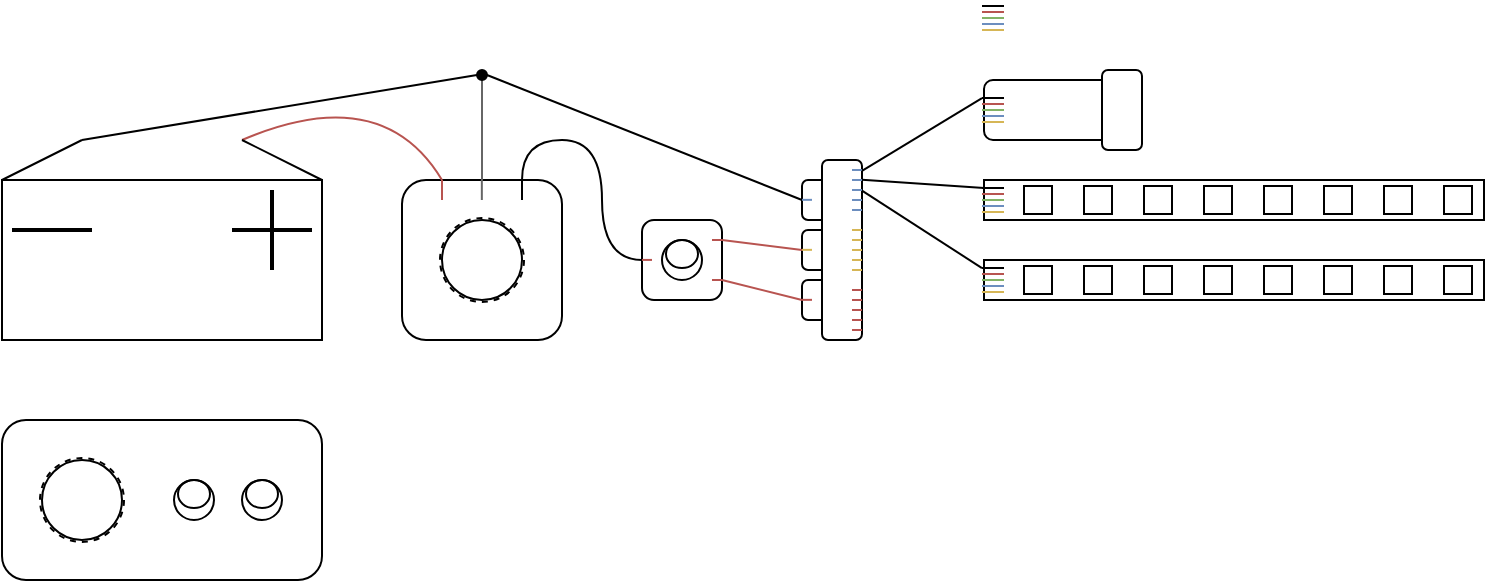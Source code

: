 <mxfile version="24.3.1" type="github">
  <diagram name="Page-1" id="7e0a89b8-554c-2b80-1dc8-d5c74ca68de4">
    <mxGraphModel dx="287" dy="259" grid="1" gridSize="10" guides="1" tooltips="1" connect="1" arrows="1" fold="1" page="1" pageScale="1" pageWidth="1100" pageHeight="850" background="none" math="0" shadow="0">
      <root>
        <mxCell id="0" />
        <mxCell id="1" parent="0" />
        <mxCell id="J7rhaMlsu3oNgTTagieO-50" value="" style="group" parent="1" vertex="1" connectable="0">
          <mxGeometry x="120" y="360" width="160" height="80" as="geometry" />
        </mxCell>
        <mxCell id="J7rhaMlsu3oNgTTagieO-18" value="" style="rounded=1;whiteSpace=wrap;html=1;container=0;" parent="J7rhaMlsu3oNgTTagieO-50" vertex="1">
          <mxGeometry width="160" height="80" as="geometry" />
        </mxCell>
        <mxCell id="J7rhaMlsu3oNgTTagieO-19" value="" style="ellipse;whiteSpace=wrap;html=1;aspect=fixed;container=0;" parent="J7rhaMlsu3oNgTTagieO-50" vertex="1">
          <mxGeometry x="20" y="20" width="40" height="40" as="geometry" />
        </mxCell>
        <mxCell id="J7rhaMlsu3oNgTTagieO-20" value="" style="ellipse;whiteSpace=wrap;html=1;aspect=fixed;dashed=1;fillColor=none;strokeWidth=1;perimeterSpacing=0;container=0;" parent="J7rhaMlsu3oNgTTagieO-50" vertex="1">
          <mxGeometry x="19" y="19" width="42" height="42" as="geometry" />
        </mxCell>
        <mxCell id="J7rhaMlsu3oNgTTagieO-21" value="" style="ellipse;whiteSpace=wrap;html=1;aspect=fixed;container=0;" parent="J7rhaMlsu3oNgTTagieO-50" vertex="1">
          <mxGeometry x="86" y="30" width="20" height="20" as="geometry" />
        </mxCell>
        <mxCell id="J7rhaMlsu3oNgTTagieO-22" value="" style="ellipse;whiteSpace=wrap;html=1;aspect=fixed;container=0;" parent="J7rhaMlsu3oNgTTagieO-50" vertex="1">
          <mxGeometry x="120" y="30" width="20" height="20" as="geometry" />
        </mxCell>
        <mxCell id="J7rhaMlsu3oNgTTagieO-23" value="" style="ellipse;whiteSpace=wrap;html=1;fillColor=none;container=0;" parent="J7rhaMlsu3oNgTTagieO-50" vertex="1">
          <mxGeometry x="88" y="30" width="16" height="14" as="geometry" />
        </mxCell>
        <mxCell id="J7rhaMlsu3oNgTTagieO-24" value="" style="ellipse;whiteSpace=wrap;html=1;fillColor=none;container=0;" parent="J7rhaMlsu3oNgTTagieO-50" vertex="1">
          <mxGeometry x="122" y="30" width="16" height="14" as="geometry" />
        </mxCell>
        <mxCell id="J7rhaMlsu3oNgTTagieO-51" value="" style="group" parent="1" vertex="1" connectable="0">
          <mxGeometry x="320" y="240" width="80" height="80" as="geometry" />
        </mxCell>
        <mxCell id="J7rhaMlsu3oNgTTagieO-52" value="" style="rounded=1;whiteSpace=wrap;html=1;container=0;" parent="J7rhaMlsu3oNgTTagieO-51" vertex="1">
          <mxGeometry width="80" height="80" as="geometry" />
        </mxCell>
        <mxCell id="J7rhaMlsu3oNgTTagieO-59" value="" style="ellipse;whiteSpace=wrap;html=1;aspect=fixed;dashed=1;fillColor=none;strokeWidth=1;perimeterSpacing=0;container=0;" parent="J7rhaMlsu3oNgTTagieO-51" vertex="1">
          <mxGeometry x="19" y="19" width="42" height="42" as="geometry" />
        </mxCell>
        <mxCell id="J7rhaMlsu3oNgTTagieO-60" value="" style="ellipse;whiteSpace=wrap;html=1;aspect=fixed;fillColor=none;strokeWidth=1;perimeterSpacing=0;container=0;" parent="J7rhaMlsu3oNgTTagieO-51" vertex="1">
          <mxGeometry x="20" y="20" width="40" height="40" as="geometry" />
        </mxCell>
        <mxCell id="S-ZFK1p-VfUkI2Vh22Ew-15" value="" style="endArrow=none;html=1;rounded=0;fontFamily=Helvetica;fontSize=12;fontColor=default;resizable=0;entryX=0.25;entryY=0;entryDx=0;entryDy=0;exitX=0.25;exitY=0.125;exitDx=0;exitDy=0;exitPerimeter=0;fillColor=#f8cecc;strokeColor=#b85450;" edge="1" parent="J7rhaMlsu3oNgTTagieO-51" source="J7rhaMlsu3oNgTTagieO-52" target="J7rhaMlsu3oNgTTagieO-52">
          <mxGeometry width="50" height="50" relative="1" as="geometry">
            <mxPoint x="40" y="20" as="sourcePoint" />
            <mxPoint x="90" y="-30" as="targetPoint" />
          </mxGeometry>
        </mxCell>
        <mxCell id="S-ZFK1p-VfUkI2Vh22Ew-16" value="" style="endArrow=none;html=1;rounded=0;fontFamily=Helvetica;fontSize=12;fontColor=default;resizable=0;entryX=0.25;entryY=0;entryDx=0;entryDy=0;exitX=0.25;exitY=0.125;exitDx=0;exitDy=0;exitPerimeter=0;fillColor=#f5f5f5;strokeColor=#666666;" edge="1" parent="J7rhaMlsu3oNgTTagieO-51">
          <mxGeometry width="50" height="50" relative="1" as="geometry">
            <mxPoint x="39.92" y="10" as="sourcePoint" />
            <mxPoint x="39.92" as="targetPoint" />
          </mxGeometry>
        </mxCell>
        <mxCell id="S-ZFK1p-VfUkI2Vh22Ew-17" value="" style="endArrow=none;html=1;rounded=0;fontFamily=Helvetica;fontSize=12;fontColor=default;resizable=0;entryX=0.25;entryY=0;entryDx=0;entryDy=0;exitX=0.25;exitY=0.125;exitDx=0;exitDy=0;exitPerimeter=0;" edge="1" parent="J7rhaMlsu3oNgTTagieO-51">
          <mxGeometry width="50" height="50" relative="1" as="geometry">
            <mxPoint x="60" y="10" as="sourcePoint" />
            <mxPoint x="60" as="targetPoint" />
          </mxGeometry>
        </mxCell>
        <mxCell id="S-ZFK1p-VfUkI2Vh22Ew-3" value="" style="group" vertex="1" connectable="0" parent="1">
          <mxGeometry x="610" y="280" width="251" height="20" as="geometry" />
        </mxCell>
        <mxCell id="J7rhaMlsu3oNgTTagieO-73" value="" style="rounded=0;whiteSpace=wrap;html=1;points=[[0,0.2,0,0,0],[0,0.35,0,0,0],[0,0.5,0,0,0],[0,0.65,0,0,0],[0,0.8,0,0,0],[0.75,0,0,0,0],[0.75,1,0,0,0],[1,0,0,0,0],[1,0.25,0,0,0],[1,0.5,0,0,0],[1,0.75,0,0,0],[1,1,0,0,0]];" parent="S-ZFK1p-VfUkI2Vh22Ew-3" vertex="1">
          <mxGeometry x="1" width="250" height="20" as="geometry" />
        </mxCell>
        <mxCell id="J7rhaMlsu3oNgTTagieO-77" value="" style="rounded=0;whiteSpace=wrap;html=1;strokeColor=default;align=center;verticalAlign=middle;fontFamily=Helvetica;fontSize=12;fontColor=default;fillColor=default;" parent="S-ZFK1p-VfUkI2Vh22Ew-3" vertex="1">
          <mxGeometry x="231" y="3" width="14" height="14" as="geometry" />
        </mxCell>
        <mxCell id="J7rhaMlsu3oNgTTagieO-79" value="" style="rounded=0;whiteSpace=wrap;html=1;strokeColor=default;align=center;verticalAlign=middle;fontFamily=Helvetica;fontSize=12;fontColor=default;fillColor=default;" parent="S-ZFK1p-VfUkI2Vh22Ew-3" vertex="1">
          <mxGeometry x="201" y="3" width="14" height="14" as="geometry" />
        </mxCell>
        <mxCell id="J7rhaMlsu3oNgTTagieO-80" value="" style="rounded=0;whiteSpace=wrap;html=1;strokeColor=default;align=center;verticalAlign=middle;fontFamily=Helvetica;fontSize=12;fontColor=default;fillColor=default;" parent="S-ZFK1p-VfUkI2Vh22Ew-3" vertex="1">
          <mxGeometry x="171" y="3" width="14" height="14" as="geometry" />
        </mxCell>
        <mxCell id="J7rhaMlsu3oNgTTagieO-81" value="" style="rounded=0;whiteSpace=wrap;html=1;strokeColor=default;align=center;verticalAlign=middle;fontFamily=Helvetica;fontSize=12;fontColor=default;fillColor=default;" parent="S-ZFK1p-VfUkI2Vh22Ew-3" vertex="1">
          <mxGeometry x="141" y="3" width="14" height="14" as="geometry" />
        </mxCell>
        <mxCell id="J7rhaMlsu3oNgTTagieO-82" value="" style="rounded=0;whiteSpace=wrap;html=1;strokeColor=default;align=center;verticalAlign=middle;fontFamily=Helvetica;fontSize=12;fontColor=default;fillColor=default;" parent="S-ZFK1p-VfUkI2Vh22Ew-3" vertex="1">
          <mxGeometry x="111" y="3" width="14" height="14" as="geometry" />
        </mxCell>
        <mxCell id="J7rhaMlsu3oNgTTagieO-83" value="" style="rounded=0;whiteSpace=wrap;html=1;strokeColor=default;align=center;verticalAlign=middle;fontFamily=Helvetica;fontSize=12;fontColor=default;fillColor=default;" parent="S-ZFK1p-VfUkI2Vh22Ew-3" vertex="1">
          <mxGeometry x="81" y="3" width="14" height="14" as="geometry" />
        </mxCell>
        <mxCell id="J7rhaMlsu3oNgTTagieO-84" value="" style="rounded=0;whiteSpace=wrap;html=1;strokeColor=default;align=center;verticalAlign=middle;fontFamily=Helvetica;fontSize=12;fontColor=default;fillColor=default;" parent="S-ZFK1p-VfUkI2Vh22Ew-3" vertex="1">
          <mxGeometry x="51" y="3" width="14" height="14" as="geometry" />
        </mxCell>
        <mxCell id="J7rhaMlsu3oNgTTagieO-85" value="" style="rounded=0;whiteSpace=wrap;html=1;strokeColor=default;align=center;verticalAlign=middle;fontFamily=Helvetica;fontSize=12;fontColor=default;fillColor=default;" parent="S-ZFK1p-VfUkI2Vh22Ew-3" vertex="1">
          <mxGeometry x="21" y="3" width="14" height="14" as="geometry" />
        </mxCell>
        <mxCell id="S-ZFK1p-VfUkI2Vh22Ew-174" value="" style="group" vertex="1" connectable="0" parent="S-ZFK1p-VfUkI2Vh22Ew-3">
          <mxGeometry y="1" width="13" height="18" as="geometry" />
        </mxCell>
        <mxCell id="S-ZFK1p-VfUkI2Vh22Ew-175" value="" style="rounded=0;whiteSpace=wrap;html=1;strokeColor=none;align=center;verticalAlign=middle;fontFamily=Helvetica;fontSize=12;fontColor=default;fillColor=none;container=0;points=[[0,0,0,0,0],[0,0.17,0,0,0],[0,0.33,0,0,0],[0,0.5,0,0,0],[0,0.67,0,0,0],[0,0.83,0,0,0],[0,1,0,0,0],[0.25,0,0,0,0],[0.25,1,0,0,0],[0.5,0,0,0,0],[0.5,1,0,0,0],[0.75,0,0,0,0],[0.75,1,0,0,0],[1,0,0,0,0],[1,0.25,0,0,0],[1,0.5,0,0,0],[1,0.75,0,0,0],[1,1,0,0,0]];" vertex="1" parent="S-ZFK1p-VfUkI2Vh22Ew-174">
          <mxGeometry width="13" height="18" as="geometry" />
        </mxCell>
        <mxCell id="S-ZFK1p-VfUkI2Vh22Ew-176" value="" style="endArrow=none;html=1;rounded=0;fontFamily=Helvetica;fontSize=12;fontColor=default;resizable=0;fillColor=#f5f5f5;strokeColor=#000000;" edge="1" parent="S-ZFK1p-VfUkI2Vh22Ew-174">
          <mxGeometry width="50" height="50" relative="1" as="geometry">
            <mxPoint x="11" y="3" as="sourcePoint" />
            <mxPoint y="3" as="targetPoint" />
          </mxGeometry>
        </mxCell>
        <mxCell id="S-ZFK1p-VfUkI2Vh22Ew-177" value="" style="endArrow=none;html=1;rounded=0;fontFamily=Helvetica;fontSize=12;fontColor=default;resizable=0;fillColor=#d5e8d4;strokeColor=#82b366;" edge="1" parent="S-ZFK1p-VfUkI2Vh22Ew-174">
          <mxGeometry width="50" height="50" relative="1" as="geometry">
            <mxPoint x="11" y="9" as="sourcePoint" />
            <mxPoint y="9" as="targetPoint" />
          </mxGeometry>
        </mxCell>
        <mxCell id="S-ZFK1p-VfUkI2Vh22Ew-178" value="" style="endArrow=none;html=1;rounded=0;fontFamily=Helvetica;fontSize=12;fontColor=default;resizable=0;fillColor=#fff2cc;strokeColor=#d6b656;" edge="1" parent="S-ZFK1p-VfUkI2Vh22Ew-174">
          <mxGeometry width="50" height="50" relative="1" as="geometry">
            <mxPoint x="11" y="15" as="sourcePoint" />
            <mxPoint y="15" as="targetPoint" />
          </mxGeometry>
        </mxCell>
        <mxCell id="S-ZFK1p-VfUkI2Vh22Ew-179" value="" style="endArrow=none;html=1;rounded=0;fontFamily=Helvetica;fontSize=12;fontColor=default;resizable=0;fillColor=#dae8fc;strokeColor=#6c8ebf;" edge="1" parent="S-ZFK1p-VfUkI2Vh22Ew-174">
          <mxGeometry width="50" height="50" relative="1" as="geometry">
            <mxPoint x="11" y="12" as="sourcePoint" />
            <mxPoint y="12" as="targetPoint" />
          </mxGeometry>
        </mxCell>
        <mxCell id="S-ZFK1p-VfUkI2Vh22Ew-180" value="" style="endArrow=none;html=1;rounded=0;fontFamily=Helvetica;fontSize=12;fontColor=default;resizable=0;fillColor=#f8cecc;strokeColor=#b85450;" edge="1" parent="S-ZFK1p-VfUkI2Vh22Ew-174">
          <mxGeometry width="50" height="50" relative="1" as="geometry">
            <mxPoint x="11" y="6" as="sourcePoint" />
            <mxPoint y="6" as="targetPoint" />
          </mxGeometry>
        </mxCell>
        <mxCell id="S-ZFK1p-VfUkI2Vh22Ew-38" value="" style="group" vertex="1" connectable="0" parent="1">
          <mxGeometry x="440" y="260" width="40" height="40" as="geometry" />
        </mxCell>
        <mxCell id="J7rhaMlsu3oNgTTagieO-64" value="" style="rounded=1;whiteSpace=wrap;html=1;container=0;" parent="S-ZFK1p-VfUkI2Vh22Ew-38" vertex="1">
          <mxGeometry width="40" height="40" as="geometry" />
        </mxCell>
        <mxCell id="J7rhaMlsu3oNgTTagieO-61" value="" style="ellipse;whiteSpace=wrap;html=1;aspect=fixed;container=0;" parent="S-ZFK1p-VfUkI2Vh22Ew-38" vertex="1">
          <mxGeometry x="10" y="10" width="20" height="20" as="geometry" />
        </mxCell>
        <mxCell id="J7rhaMlsu3oNgTTagieO-62" value="" style="ellipse;whiteSpace=wrap;html=1;fillColor=none;container=0;" parent="S-ZFK1p-VfUkI2Vh22Ew-38" vertex="1">
          <mxGeometry x="12" y="10" width="16" height="14" as="geometry" />
        </mxCell>
        <mxCell id="S-ZFK1p-VfUkI2Vh22Ew-19" value="" style="endArrow=none;html=1;rounded=0;fontFamily=Helvetica;fontSize=12;fontColor=default;resizable=0;entryX=0.25;entryY=0;entryDx=0;entryDy=0;exitX=0.75;exitY=0.75;exitDx=0;exitDy=0;exitPerimeter=0;fillColor=#f8cecc;strokeColor=#b85450;" edge="1" parent="S-ZFK1p-VfUkI2Vh22Ew-38">
          <mxGeometry width="50" height="50" relative="1" as="geometry">
            <mxPoint x="35" y="10" as="sourcePoint" />
            <mxPoint x="40" y="10" as="targetPoint" />
          </mxGeometry>
        </mxCell>
        <mxCell id="S-ZFK1p-VfUkI2Vh22Ew-21" value="" style="endArrow=none;html=1;rounded=0;fontFamily=Helvetica;fontSize=12;fontColor=default;resizable=0;entryX=0.25;entryY=0;entryDx=0;entryDy=0;exitX=0.75;exitY=0.75;exitDx=0;exitDy=0;exitPerimeter=0;fillColor=#f8cecc;strokeColor=#b85450;" edge="1" parent="S-ZFK1p-VfUkI2Vh22Ew-38">
          <mxGeometry width="50" height="50" relative="1" as="geometry">
            <mxPoint x="35" y="30" as="sourcePoint" />
            <mxPoint x="40" y="30" as="targetPoint" />
          </mxGeometry>
        </mxCell>
        <mxCell id="S-ZFK1p-VfUkI2Vh22Ew-22" value="" style="endArrow=none;html=1;rounded=0;fontFamily=Helvetica;fontSize=12;fontColor=default;resizable=0;entryX=0.25;entryY=0;entryDx=0;entryDy=0;exitX=0.75;exitY=0.75;exitDx=0;exitDy=0;exitPerimeter=0;fillColor=#f8cecc;strokeColor=#b85450;" edge="1" parent="S-ZFK1p-VfUkI2Vh22Ew-38">
          <mxGeometry width="50" height="50" relative="1" as="geometry">
            <mxPoint y="19.96" as="sourcePoint" />
            <mxPoint x="5" y="19.96" as="targetPoint" />
          </mxGeometry>
        </mxCell>
        <mxCell id="S-ZFK1p-VfUkI2Vh22Ew-23" style="edgeStyle=orthogonalEdgeStyle;rounded=0;orthogonalLoop=1;jettySize=auto;html=1;exitX=0.75;exitY=0;exitDx=0;exitDy=0;entryX=0;entryY=0.5;entryDx=0;entryDy=0;fontFamily=Helvetica;fontSize=12;fontColor=default;resizable=0;curved=1;endArrow=none;endFill=0;" edge="1" parent="1" source="J7rhaMlsu3oNgTTagieO-52" target="J7rhaMlsu3oNgTTagieO-64">
          <mxGeometry relative="1" as="geometry" />
        </mxCell>
        <mxCell id="S-ZFK1p-VfUkI2Vh22Ew-35" value="" style="endArrow=none;html=1;rounded=0;fontFamily=Helvetica;fontSize=12;fontColor=default;resizable=0;entryX=0.25;entryY=0;entryDx=0;entryDy=0;curved=1;fillColor=#f8cecc;strokeColor=#b85450;exitX=0.75;exitY=0;exitDx=0;exitDy=0;" edge="1" parent="1" source="S-ZFK1p-VfUkI2Vh22Ew-73" target="J7rhaMlsu3oNgTTagieO-52">
          <mxGeometry width="50" height="50" relative="1" as="geometry">
            <mxPoint x="250" y="210" as="sourcePoint" />
            <mxPoint x="310" y="200" as="targetPoint" />
            <Array as="points">
              <mxPoint x="310" y="190" />
            </Array>
          </mxGeometry>
        </mxCell>
        <mxCell id="S-ZFK1p-VfUkI2Vh22Ew-40" value="" style="endArrow=none;html=1;rounded=0;fontFamily=Helvetica;fontSize=12;fontColor=default;resizable=0;exitX=0.5;exitY=0;exitDx=0;exitDy=0;fillColor=#f5f5f5;strokeColor=#666666;entryX=0.5;entryY=1;entryDx=0;entryDy=0;" edge="1" parent="1" source="J7rhaMlsu3oNgTTagieO-52" target="S-ZFK1p-VfUkI2Vh22Ew-42">
          <mxGeometry width="50" height="50" relative="1" as="geometry">
            <mxPoint x="369.92" y="210" as="sourcePoint" />
            <mxPoint x="370" y="180" as="targetPoint" />
          </mxGeometry>
        </mxCell>
        <mxCell id="S-ZFK1p-VfUkI2Vh22Ew-42" value="" style="ellipse;whiteSpace=wrap;html=1;aspect=fixed;rounded=0;strokeColor=default;align=center;verticalAlign=middle;fontFamily=Helvetica;fontSize=12;fontColor=default;fillColor=#000000;" vertex="1" parent="1">
          <mxGeometry x="357.5" y="185" width="5" height="5" as="geometry" />
        </mxCell>
        <mxCell id="S-ZFK1p-VfUkI2Vh22Ew-43" value="" style="endArrow=none;html=1;rounded=0;fontFamily=Helvetica;fontSize=12;fontColor=default;resizable=0;exitX=1;exitY=0.5;exitDx=0;exitDy=0;curved=1;entryX=0;entryY=0.5;entryDx=0;entryDy=0;" edge="1" parent="1" source="S-ZFK1p-VfUkI2Vh22Ew-42" target="S-ZFK1p-VfUkI2Vh22Ew-135">
          <mxGeometry width="50" height="50" relative="1" as="geometry">
            <mxPoint x="420" y="170" as="sourcePoint" />
            <mxPoint x="470" y="150" as="targetPoint" />
          </mxGeometry>
        </mxCell>
        <mxCell id="S-ZFK1p-VfUkI2Vh22Ew-44" value="" style="endArrow=none;html=1;rounded=0;fontFamily=Helvetica;fontSize=12;fontColor=default;resizable=0;entryX=0;entryY=0.5;entryDx=0;entryDy=0;curved=1;exitX=0.25;exitY=0;exitDx=0;exitDy=0;" edge="1" parent="1" source="S-ZFK1p-VfUkI2Vh22Ew-73" target="S-ZFK1p-VfUkI2Vh22Ew-42">
          <mxGeometry width="50" height="50" relative="1" as="geometry">
            <mxPoint x="180" y="170" as="sourcePoint" />
            <mxPoint x="436" y="119" as="targetPoint" />
          </mxGeometry>
        </mxCell>
        <mxCell id="S-ZFK1p-VfUkI2Vh22Ew-50" value="" style="group" vertex="1" connectable="0" parent="1">
          <mxGeometry x="610" y="240" width="251" height="20" as="geometry" />
        </mxCell>
        <mxCell id="S-ZFK1p-VfUkI2Vh22Ew-51" value="" style="rounded=0;whiteSpace=wrap;html=1;points=[[0,0.2,0,0,0],[0,0.35,0,0,0],[0,0.5,0,0,0],[0,0.65,0,0,0],[0,0.8,0,0,0],[0.75,0,0,0,0],[0.75,1,0,0,0],[1,0,0,0,0],[1,0.25,0,0,0],[1,0.5,0,0,0],[1,0.75,0,0,0],[1,1,0,0,0]];" vertex="1" parent="S-ZFK1p-VfUkI2Vh22Ew-50">
          <mxGeometry x="1" width="250" height="20" as="geometry" />
        </mxCell>
        <mxCell id="S-ZFK1p-VfUkI2Vh22Ew-52" value="" style="rounded=0;whiteSpace=wrap;html=1;strokeColor=default;align=center;verticalAlign=middle;fontFamily=Helvetica;fontSize=12;fontColor=default;fillColor=default;" vertex="1" parent="S-ZFK1p-VfUkI2Vh22Ew-50">
          <mxGeometry x="231" y="3" width="14" height="14" as="geometry" />
        </mxCell>
        <mxCell id="S-ZFK1p-VfUkI2Vh22Ew-53" value="" style="rounded=0;whiteSpace=wrap;html=1;strokeColor=default;align=center;verticalAlign=middle;fontFamily=Helvetica;fontSize=12;fontColor=default;fillColor=default;" vertex="1" parent="S-ZFK1p-VfUkI2Vh22Ew-50">
          <mxGeometry x="201" y="3" width="14" height="14" as="geometry" />
        </mxCell>
        <mxCell id="S-ZFK1p-VfUkI2Vh22Ew-54" value="" style="rounded=0;whiteSpace=wrap;html=1;strokeColor=default;align=center;verticalAlign=middle;fontFamily=Helvetica;fontSize=12;fontColor=default;fillColor=default;" vertex="1" parent="S-ZFK1p-VfUkI2Vh22Ew-50">
          <mxGeometry x="171" y="3" width="14" height="14" as="geometry" />
        </mxCell>
        <mxCell id="S-ZFK1p-VfUkI2Vh22Ew-55" value="" style="rounded=0;whiteSpace=wrap;html=1;strokeColor=default;align=center;verticalAlign=middle;fontFamily=Helvetica;fontSize=12;fontColor=default;fillColor=default;" vertex="1" parent="S-ZFK1p-VfUkI2Vh22Ew-50">
          <mxGeometry x="141" y="3" width="14" height="14" as="geometry" />
        </mxCell>
        <mxCell id="S-ZFK1p-VfUkI2Vh22Ew-56" value="" style="rounded=0;whiteSpace=wrap;html=1;strokeColor=default;align=center;verticalAlign=middle;fontFamily=Helvetica;fontSize=12;fontColor=default;fillColor=default;" vertex="1" parent="S-ZFK1p-VfUkI2Vh22Ew-50">
          <mxGeometry x="111" y="3" width="14" height="14" as="geometry" />
        </mxCell>
        <mxCell id="S-ZFK1p-VfUkI2Vh22Ew-57" value="" style="rounded=0;whiteSpace=wrap;html=1;strokeColor=default;align=center;verticalAlign=middle;fontFamily=Helvetica;fontSize=12;fontColor=default;fillColor=default;" vertex="1" parent="S-ZFK1p-VfUkI2Vh22Ew-50">
          <mxGeometry x="81" y="3" width="14" height="14" as="geometry" />
        </mxCell>
        <mxCell id="S-ZFK1p-VfUkI2Vh22Ew-58" value="" style="rounded=0;whiteSpace=wrap;html=1;strokeColor=default;align=center;verticalAlign=middle;fontFamily=Helvetica;fontSize=12;fontColor=default;fillColor=default;" vertex="1" parent="S-ZFK1p-VfUkI2Vh22Ew-50">
          <mxGeometry x="51" y="3" width="14" height="14" as="geometry" />
        </mxCell>
        <mxCell id="S-ZFK1p-VfUkI2Vh22Ew-59" value="" style="rounded=0;whiteSpace=wrap;html=1;strokeColor=default;align=center;verticalAlign=middle;fontFamily=Helvetica;fontSize=12;fontColor=default;fillColor=default;" vertex="1" parent="S-ZFK1p-VfUkI2Vh22Ew-50">
          <mxGeometry x="21" y="3" width="14" height="14" as="geometry" />
        </mxCell>
        <mxCell id="S-ZFK1p-VfUkI2Vh22Ew-167" value="" style="group" vertex="1" connectable="0" parent="S-ZFK1p-VfUkI2Vh22Ew-50">
          <mxGeometry y="1" width="13" height="18" as="geometry" />
        </mxCell>
        <mxCell id="S-ZFK1p-VfUkI2Vh22Ew-168" value="" style="rounded=0;whiteSpace=wrap;html=1;strokeColor=none;align=center;verticalAlign=middle;fontFamily=Helvetica;fontSize=12;fontColor=default;fillColor=none;container=0;points=[[0,0,0,0,0],[0,0.17,0,0,0],[0,0.33,0,0,0],[0,0.5,0,0,0],[0,0.67,0,0,0],[0,0.83,0,0,0],[0,1,0,0,0],[0.25,0,0,0,0],[0.25,1,0,0,0],[0.5,0,0,0,0],[0.5,1,0,0,0],[0.75,0,0,0,0],[0.75,1,0,0,0],[1,0,0,0,0],[1,0.25,0,0,0],[1,0.5,0,0,0],[1,0.75,0,0,0],[1,1,0,0,0]];" vertex="1" parent="S-ZFK1p-VfUkI2Vh22Ew-167">
          <mxGeometry width="13" height="18" as="geometry" />
        </mxCell>
        <mxCell id="S-ZFK1p-VfUkI2Vh22Ew-169" value="" style="endArrow=none;html=1;rounded=0;fontFamily=Helvetica;fontSize=12;fontColor=default;resizable=0;fillColor=#f5f5f5;strokeColor=#000000;" edge="1" parent="S-ZFK1p-VfUkI2Vh22Ew-167">
          <mxGeometry width="50" height="50" relative="1" as="geometry">
            <mxPoint x="11" y="3" as="sourcePoint" />
            <mxPoint y="3" as="targetPoint" />
          </mxGeometry>
        </mxCell>
        <mxCell id="S-ZFK1p-VfUkI2Vh22Ew-170" value="" style="endArrow=none;html=1;rounded=0;fontFamily=Helvetica;fontSize=12;fontColor=default;resizable=0;fillColor=#d5e8d4;strokeColor=#82b366;" edge="1" parent="S-ZFK1p-VfUkI2Vh22Ew-167">
          <mxGeometry width="50" height="50" relative="1" as="geometry">
            <mxPoint x="11" y="9" as="sourcePoint" />
            <mxPoint y="9" as="targetPoint" />
          </mxGeometry>
        </mxCell>
        <mxCell id="S-ZFK1p-VfUkI2Vh22Ew-171" value="" style="endArrow=none;html=1;rounded=0;fontFamily=Helvetica;fontSize=12;fontColor=default;resizable=0;fillColor=#fff2cc;strokeColor=#d6b656;" edge="1" parent="S-ZFK1p-VfUkI2Vh22Ew-167">
          <mxGeometry width="50" height="50" relative="1" as="geometry">
            <mxPoint x="11" y="15" as="sourcePoint" />
            <mxPoint y="15" as="targetPoint" />
          </mxGeometry>
        </mxCell>
        <mxCell id="S-ZFK1p-VfUkI2Vh22Ew-172" value="" style="endArrow=none;html=1;rounded=0;fontFamily=Helvetica;fontSize=12;fontColor=default;resizable=0;fillColor=#dae8fc;strokeColor=#6c8ebf;" edge="1" parent="S-ZFK1p-VfUkI2Vh22Ew-167">
          <mxGeometry width="50" height="50" relative="1" as="geometry">
            <mxPoint x="11" y="12" as="sourcePoint" />
            <mxPoint y="12" as="targetPoint" />
          </mxGeometry>
        </mxCell>
        <mxCell id="S-ZFK1p-VfUkI2Vh22Ew-173" value="" style="endArrow=none;html=1;rounded=0;fontFamily=Helvetica;fontSize=12;fontColor=default;resizable=0;fillColor=#f8cecc;strokeColor=#b85450;" edge="1" parent="S-ZFK1p-VfUkI2Vh22Ew-167">
          <mxGeometry width="50" height="50" relative="1" as="geometry">
            <mxPoint x="11" y="6" as="sourcePoint" />
            <mxPoint y="6" as="targetPoint" />
          </mxGeometry>
        </mxCell>
        <mxCell id="S-ZFK1p-VfUkI2Vh22Ew-76" value="" style="group" vertex="1" connectable="0" parent="1">
          <mxGeometry x="120" y="220" width="160" height="100" as="geometry" />
        </mxCell>
        <mxCell id="S-ZFK1p-VfUkI2Vh22Ew-73" value="" style="rounded=0;whiteSpace=wrap;html=1;strokeColor=none;align=center;verticalAlign=middle;fontFamily=Helvetica;fontSize=12;fontColor=default;fillColor=none;" vertex="1" parent="S-ZFK1p-VfUkI2Vh22Ew-76">
          <mxGeometry width="160" height="100" as="geometry" />
        </mxCell>
        <mxCell id="S-ZFK1p-VfUkI2Vh22Ew-72" value="" style="rounded=0;whiteSpace=wrap;html=1;strokeColor=default;align=center;verticalAlign=middle;fontFamily=Helvetica;fontSize=12;fontColor=default;fillColor=default;" vertex="1" parent="S-ZFK1p-VfUkI2Vh22Ew-76">
          <mxGeometry y="20" width="160" height="80" as="geometry" />
        </mxCell>
        <mxCell id="J7rhaMlsu3oNgTTagieO-70" value="" style="endArrow=none;html=1;rounded=0;strokeWidth=2;" parent="S-ZFK1p-VfUkI2Vh22Ew-76" edge="1">
          <mxGeometry width="50" height="50" relative="1" as="geometry">
            <mxPoint x="5" y="45" as="sourcePoint" />
            <mxPoint x="45" y="45" as="targetPoint" />
          </mxGeometry>
        </mxCell>
        <mxCell id="J7rhaMlsu3oNgTTagieO-71" value="" style="endArrow=none;html=1;rounded=0;strokeWidth=2;" parent="S-ZFK1p-VfUkI2Vh22Ew-76" edge="1">
          <mxGeometry width="50" height="50" relative="1" as="geometry">
            <mxPoint x="135" y="65" as="sourcePoint" />
            <mxPoint x="135" y="25" as="targetPoint" />
          </mxGeometry>
        </mxCell>
        <mxCell id="J7rhaMlsu3oNgTTagieO-72" value="" style="endArrow=none;html=1;rounded=0;strokeWidth=2;" parent="S-ZFK1p-VfUkI2Vh22Ew-76" edge="1">
          <mxGeometry width="50" height="50" relative="1" as="geometry">
            <mxPoint x="115" y="45" as="sourcePoint" />
            <mxPoint x="155" y="45" as="targetPoint" />
          </mxGeometry>
        </mxCell>
        <mxCell id="S-ZFK1p-VfUkI2Vh22Ew-74" value="" style="endArrow=none;html=1;rounded=0;fontFamily=Helvetica;fontSize=12;fontColor=default;resizable=0;exitX=0;exitY=0;exitDx=0;exitDy=0;entryX=0.25;entryY=0;entryDx=0;entryDy=0;" edge="1" parent="S-ZFK1p-VfUkI2Vh22Ew-76" source="S-ZFK1p-VfUkI2Vh22Ew-72" target="S-ZFK1p-VfUkI2Vh22Ew-73">
          <mxGeometry width="50" height="50" relative="1" as="geometry">
            <mxPoint x="100" y="10" as="sourcePoint" />
            <mxPoint x="150" y="-40" as="targetPoint" />
          </mxGeometry>
        </mxCell>
        <mxCell id="S-ZFK1p-VfUkI2Vh22Ew-75" value="" style="endArrow=none;html=1;rounded=0;fontFamily=Helvetica;fontSize=12;fontColor=default;resizable=0;exitX=1;exitY=0;exitDx=0;exitDy=0;entryX=0.75;entryY=0;entryDx=0;entryDy=0;" edge="1" parent="S-ZFK1p-VfUkI2Vh22Ew-76" source="S-ZFK1p-VfUkI2Vh22Ew-72" target="S-ZFK1p-VfUkI2Vh22Ew-73">
          <mxGeometry width="50" height="50" relative="1" as="geometry">
            <mxPoint x="100" y="10" as="sourcePoint" />
            <mxPoint x="150" y="-40" as="targetPoint" />
          </mxGeometry>
        </mxCell>
        <mxCell id="S-ZFK1p-VfUkI2Vh22Ew-141" value="" style="group" vertex="1" connectable="0" parent="1">
          <mxGeometry x="520" y="230" width="30" height="90" as="geometry" />
        </mxCell>
        <mxCell id="S-ZFK1p-VfUkI2Vh22Ew-136" value="" style="rounded=1;whiteSpace=wrap;html=1;strokeColor=default;align=center;verticalAlign=middle;fontFamily=Helvetica;fontSize=12;fontColor=default;fillColor=default;" vertex="1" parent="S-ZFK1p-VfUkI2Vh22Ew-141">
          <mxGeometry y="35" width="20" height="20" as="geometry" />
        </mxCell>
        <mxCell id="S-ZFK1p-VfUkI2Vh22Ew-127" value="" style="group" vertex="1" connectable="0" parent="S-ZFK1p-VfUkI2Vh22Ew-141">
          <mxGeometry x="10" width="20" height="90" as="geometry" />
        </mxCell>
        <mxCell id="S-ZFK1p-VfUkI2Vh22Ew-134" value="" style="rounded=1;whiteSpace=wrap;html=1;strokeColor=default;align=center;verticalAlign=middle;fontFamily=Helvetica;fontSize=12;fontColor=default;fillColor=default;" vertex="1" parent="S-ZFK1p-VfUkI2Vh22Ew-127">
          <mxGeometry x="-10" y="60" width="20" height="20" as="geometry" />
        </mxCell>
        <mxCell id="S-ZFK1p-VfUkI2Vh22Ew-135" value="" style="rounded=1;whiteSpace=wrap;html=1;strokeColor=default;align=center;verticalAlign=middle;fontFamily=Helvetica;fontSize=12;fontColor=default;fillColor=default;" vertex="1" parent="S-ZFK1p-VfUkI2Vh22Ew-127">
          <mxGeometry x="-10" y="10" width="20" height="20" as="geometry" />
        </mxCell>
        <mxCell id="S-ZFK1p-VfUkI2Vh22Ew-94" value="" style="rounded=1;whiteSpace=wrap;html=1;strokeColor=default;align=center;verticalAlign=middle;fontFamily=Helvetica;fontSize=12;fontColor=default;fillColor=default;points=[[0,0,0,0,0],[0,0.25,0,0,0],[0,0.5,0,0,0],[0,0.75,0,0,0],[0,1,0,0,0],[0.25,0,0,0,0],[0.25,1,0,0,0],[0.5,0,0,0,0],[0.5,1,0,0,0],[0.75,0,0,0,0],[0.75,1,0,0,0],[1,0,0,0,0],[1,0.06,0,0,0],[1,0.11,0,0,0],[1,0.17,0,0,0],[1,0.22,0,0,0],[1,0.28,0,0,0],[1,0.33,0,0,0],[1,0.39,0,0,0],[1,0.44,0,0,0],[1,0.5,0,0,0],[1,0.56,0,0,0],[1,0.61,0,0,0],[1,0.67,0,0,0],[1,0.72,0,0,0],[1,0.78,0,0,0],[1,0.83,0,0,0],[1,0.89,0,0,0],[1,0.94,0,0,0],[1,1,0,0,0]];container=0;" vertex="1" parent="S-ZFK1p-VfUkI2Vh22Ew-127">
          <mxGeometry width="20" height="90" as="geometry" />
        </mxCell>
        <mxCell id="S-ZFK1p-VfUkI2Vh22Ew-118" value="" style="endArrow=none;html=1;rounded=0;fontFamily=Helvetica;fontSize=12;fontColor=default;resizable=0;entryX=0.25;entryY=0;entryDx=0;entryDy=0;exitX=0.75;exitY=0.75;exitDx=0;exitDy=0;exitPerimeter=0;fillColor=#dae8fc;strokeColor=#6c8ebf;" edge="1" parent="S-ZFK1p-VfUkI2Vh22Ew-127">
          <mxGeometry width="50" height="50" relative="1" as="geometry">
            <mxPoint x="15" y="5" as="sourcePoint" />
            <mxPoint x="20" y="5" as="targetPoint" />
          </mxGeometry>
        </mxCell>
        <mxCell id="S-ZFK1p-VfUkI2Vh22Ew-119" value="" style="endArrow=none;html=1;rounded=0;fontFamily=Helvetica;fontSize=12;fontColor=default;resizable=0;entryX=0.25;entryY=0;entryDx=0;entryDy=0;exitX=0.75;exitY=0.75;exitDx=0;exitDy=0;exitPerimeter=0;fillColor=#dae8fc;strokeColor=#6c8ebf;" edge="1" parent="S-ZFK1p-VfUkI2Vh22Ew-127">
          <mxGeometry width="50" height="50" relative="1" as="geometry">
            <mxPoint x="15" y="10" as="sourcePoint" />
            <mxPoint x="20" y="10" as="targetPoint" />
          </mxGeometry>
        </mxCell>
        <mxCell id="S-ZFK1p-VfUkI2Vh22Ew-120" value="" style="endArrow=none;html=1;rounded=0;fontFamily=Helvetica;fontSize=12;fontColor=default;resizable=0;entryX=0.25;entryY=0;entryDx=0;entryDy=0;fillColor=#dae8fc;strokeColor=#6c8ebf;" edge="1" parent="S-ZFK1p-VfUkI2Vh22Ew-127">
          <mxGeometry width="50" height="50" relative="1" as="geometry">
            <mxPoint x="15" y="15" as="sourcePoint" />
            <mxPoint x="20" y="15" as="targetPoint" />
          </mxGeometry>
        </mxCell>
        <mxCell id="S-ZFK1p-VfUkI2Vh22Ew-121" value="" style="endArrow=none;html=1;rounded=0;fontFamily=Helvetica;fontSize=12;fontColor=default;resizable=0;entryX=0.25;entryY=0;entryDx=0;entryDy=0;exitX=0.75;exitY=0.75;exitDx=0;exitDy=0;exitPerimeter=0;fillColor=#dae8fc;strokeColor=#6c8ebf;" edge="1" parent="S-ZFK1p-VfUkI2Vh22Ew-127">
          <mxGeometry width="50" height="50" relative="1" as="geometry">
            <mxPoint x="15" y="20" as="sourcePoint" />
            <mxPoint x="20" y="20" as="targetPoint" />
          </mxGeometry>
        </mxCell>
        <mxCell id="S-ZFK1p-VfUkI2Vh22Ew-122" value="" style="endArrow=none;html=1;rounded=0;fontFamily=Helvetica;fontSize=12;fontColor=default;resizable=0;entryX=0.25;entryY=0;entryDx=0;entryDy=0;exitX=0.75;exitY=0.75;exitDx=0;exitDy=0;exitPerimeter=0;fillColor=#dae8fc;strokeColor=#6c8ebf;" edge="1" parent="S-ZFK1p-VfUkI2Vh22Ew-127">
          <mxGeometry width="50" height="50" relative="1" as="geometry">
            <mxPoint x="15" y="25" as="sourcePoint" />
            <mxPoint x="20" y="25" as="targetPoint" />
          </mxGeometry>
        </mxCell>
        <mxCell id="S-ZFK1p-VfUkI2Vh22Ew-100" value="" style="endArrow=none;html=1;rounded=0;fontFamily=Helvetica;fontSize=12;fontColor=default;resizable=0;entryX=0.25;entryY=0;entryDx=0;entryDy=0;exitX=0.75;exitY=0.75;exitDx=0;exitDy=0;exitPerimeter=0;fillColor=#fff2cc;strokeColor=#d6b656;" edge="1" parent="S-ZFK1p-VfUkI2Vh22Ew-127">
          <mxGeometry width="50" height="50" relative="1" as="geometry">
            <mxPoint x="15" y="35" as="sourcePoint" />
            <mxPoint x="20" y="35" as="targetPoint" />
          </mxGeometry>
        </mxCell>
        <mxCell id="S-ZFK1p-VfUkI2Vh22Ew-101" value="" style="endArrow=none;html=1;rounded=0;fontFamily=Helvetica;fontSize=12;fontColor=default;resizable=0;entryX=0.25;entryY=0;entryDx=0;entryDy=0;exitX=0.75;exitY=0.75;exitDx=0;exitDy=0;exitPerimeter=0;fillColor=#fff2cc;strokeColor=#d6b656;" edge="1" parent="S-ZFK1p-VfUkI2Vh22Ew-127">
          <mxGeometry width="50" height="50" relative="1" as="geometry">
            <mxPoint x="15" y="40" as="sourcePoint" />
            <mxPoint x="20" y="40" as="targetPoint" />
          </mxGeometry>
        </mxCell>
        <mxCell id="S-ZFK1p-VfUkI2Vh22Ew-102" value="" style="endArrow=none;html=1;rounded=0;fontFamily=Helvetica;fontSize=12;fontColor=default;resizable=0;entryX=0.25;entryY=0;entryDx=0;entryDy=0;fillColor=#fff2cc;strokeColor=#d6b656;" edge="1" parent="S-ZFK1p-VfUkI2Vh22Ew-127">
          <mxGeometry width="50" height="50" relative="1" as="geometry">
            <mxPoint x="15" y="45" as="sourcePoint" />
            <mxPoint x="20" y="45" as="targetPoint" />
          </mxGeometry>
        </mxCell>
        <mxCell id="S-ZFK1p-VfUkI2Vh22Ew-103" value="" style="endArrow=none;html=1;rounded=0;fontFamily=Helvetica;fontSize=12;fontColor=default;resizable=0;entryX=0.25;entryY=0;entryDx=0;entryDy=0;exitX=0.75;exitY=0.75;exitDx=0;exitDy=0;exitPerimeter=0;fillColor=#fff2cc;strokeColor=#d6b656;" edge="1" parent="S-ZFK1p-VfUkI2Vh22Ew-127">
          <mxGeometry width="50" height="50" relative="1" as="geometry">
            <mxPoint x="15" y="50" as="sourcePoint" />
            <mxPoint x="20" y="50" as="targetPoint" />
          </mxGeometry>
        </mxCell>
        <mxCell id="S-ZFK1p-VfUkI2Vh22Ew-104" value="" style="endArrow=none;html=1;rounded=0;fontFamily=Helvetica;fontSize=12;fontColor=default;resizable=0;entryX=0.25;entryY=0;entryDx=0;entryDy=0;exitX=0.75;exitY=0.75;exitDx=0;exitDy=0;exitPerimeter=0;fillColor=#fff2cc;strokeColor=#d6b656;" edge="1" parent="S-ZFK1p-VfUkI2Vh22Ew-127">
          <mxGeometry width="50" height="50" relative="1" as="geometry">
            <mxPoint x="15" y="55" as="sourcePoint" />
            <mxPoint x="20" y="55" as="targetPoint" />
          </mxGeometry>
        </mxCell>
        <mxCell id="S-ZFK1p-VfUkI2Vh22Ew-105" value="" style="endArrow=none;html=1;rounded=0;fontFamily=Helvetica;fontSize=12;fontColor=default;resizable=0;entryX=0.25;entryY=0;entryDx=0;entryDy=0;exitX=0.75;exitY=0.75;exitDx=0;exitDy=0;exitPerimeter=0;fillColor=#f8cecc;strokeColor=#b85450;" edge="1" parent="S-ZFK1p-VfUkI2Vh22Ew-127">
          <mxGeometry width="50" height="50" relative="1" as="geometry">
            <mxPoint x="15" y="65" as="sourcePoint" />
            <mxPoint x="20" y="65" as="targetPoint" />
          </mxGeometry>
        </mxCell>
        <mxCell id="S-ZFK1p-VfUkI2Vh22Ew-106" value="" style="endArrow=none;html=1;rounded=0;fontFamily=Helvetica;fontSize=12;fontColor=default;resizable=0;entryX=0.25;entryY=0;entryDx=0;entryDy=0;exitX=0.75;exitY=0.75;exitDx=0;exitDy=0;exitPerimeter=0;fillColor=#f8cecc;strokeColor=#b85450;" edge="1" parent="S-ZFK1p-VfUkI2Vh22Ew-127">
          <mxGeometry width="50" height="50" relative="1" as="geometry">
            <mxPoint x="15" y="70" as="sourcePoint" />
            <mxPoint x="20" y="70" as="targetPoint" />
          </mxGeometry>
        </mxCell>
        <mxCell id="S-ZFK1p-VfUkI2Vh22Ew-107" value="" style="endArrow=none;html=1;rounded=0;fontFamily=Helvetica;fontSize=12;fontColor=default;resizable=0;entryX=0.25;entryY=0;entryDx=0;entryDy=0;exitX=0.75;exitY=0.75;exitDx=0;exitDy=0;exitPerimeter=0;fillColor=#f8cecc;strokeColor=#b85450;" edge="1" parent="S-ZFK1p-VfUkI2Vh22Ew-127">
          <mxGeometry width="50" height="50" relative="1" as="geometry">
            <mxPoint x="15" y="75" as="sourcePoint" />
            <mxPoint x="20" y="75" as="targetPoint" />
          </mxGeometry>
        </mxCell>
        <mxCell id="S-ZFK1p-VfUkI2Vh22Ew-108" value="" style="endArrow=none;html=1;rounded=0;fontFamily=Helvetica;fontSize=12;fontColor=default;resizable=0;entryX=0.25;entryY=0;entryDx=0;entryDy=0;exitX=0.75;exitY=0.75;exitDx=0;exitDy=0;exitPerimeter=0;fillColor=#f8cecc;strokeColor=#b85450;" edge="1" parent="S-ZFK1p-VfUkI2Vh22Ew-127">
          <mxGeometry width="50" height="50" relative="1" as="geometry">
            <mxPoint x="15" y="80" as="sourcePoint" />
            <mxPoint x="20" y="80" as="targetPoint" />
          </mxGeometry>
        </mxCell>
        <mxCell id="S-ZFK1p-VfUkI2Vh22Ew-109" value="" style="endArrow=none;html=1;rounded=0;fontFamily=Helvetica;fontSize=12;fontColor=default;resizable=0;entryX=0.25;entryY=0;entryDx=0;entryDy=0;exitX=0.75;exitY=0.75;exitDx=0;exitDy=0;exitPerimeter=0;fillColor=#f8cecc;strokeColor=#b85450;" edge="1" parent="S-ZFK1p-VfUkI2Vh22Ew-127">
          <mxGeometry width="50" height="50" relative="1" as="geometry">
            <mxPoint x="15" y="85" as="sourcePoint" />
            <mxPoint x="20" y="85" as="targetPoint" />
          </mxGeometry>
        </mxCell>
        <mxCell id="S-ZFK1p-VfUkI2Vh22Ew-138" value="" style="endArrow=none;html=1;rounded=0;fontFamily=Helvetica;fontSize=12;fontColor=default;resizable=0;entryX=0.25;entryY=0;entryDx=0;entryDy=0;fillColor=#dae8fc;strokeColor=#6c8ebf;" edge="1" parent="S-ZFK1p-VfUkI2Vh22Ew-127">
          <mxGeometry width="50" height="50" relative="1" as="geometry">
            <mxPoint x="-10" y="19.92" as="sourcePoint" />
            <mxPoint x="-5" y="19.92" as="targetPoint" />
          </mxGeometry>
        </mxCell>
        <mxCell id="S-ZFK1p-VfUkI2Vh22Ew-139" value="" style="endArrow=none;html=1;rounded=0;fontFamily=Helvetica;fontSize=12;fontColor=default;resizable=0;entryX=0.25;entryY=0;entryDx=0;entryDy=0;exitX=0.75;exitY=0.75;exitDx=0;exitDy=0;exitPerimeter=0;fillColor=#f8cecc;strokeColor=#b85450;" edge="1" parent="S-ZFK1p-VfUkI2Vh22Ew-127">
          <mxGeometry width="50" height="50" relative="1" as="geometry">
            <mxPoint x="-10" y="69.92" as="sourcePoint" />
            <mxPoint x="-5" y="69.92" as="targetPoint" />
          </mxGeometry>
        </mxCell>
        <mxCell id="S-ZFK1p-VfUkI2Vh22Ew-137" value="" style="endArrow=none;html=1;rounded=0;fontFamily=Helvetica;fontSize=12;fontColor=default;resizable=0;entryX=0.25;entryY=0;entryDx=0;entryDy=0;fillColor=#fff2cc;strokeColor=#d6b656;" edge="1" parent="S-ZFK1p-VfUkI2Vh22Ew-141">
          <mxGeometry width="50" height="50" relative="1" as="geometry">
            <mxPoint y="44.92" as="sourcePoint" />
            <mxPoint x="5" y="44.92" as="targetPoint" />
          </mxGeometry>
        </mxCell>
        <mxCell id="S-ZFK1p-VfUkI2Vh22Ew-143" value="" style="endArrow=none;html=1;rounded=0;fontFamily=Helvetica;fontSize=12;fontColor=default;resizable=0;exitX=1;exitY=0.25;exitDx=0;exitDy=0;entryX=0;entryY=0.5;entryDx=0;entryDy=0;fillColor=#f8cecc;strokeColor=#b85450;curved=1;" edge="1" parent="1" source="J7rhaMlsu3oNgTTagieO-64" target="S-ZFK1p-VfUkI2Vh22Ew-136">
          <mxGeometry width="50" height="50" relative="1" as="geometry">
            <mxPoint x="530" y="290" as="sourcePoint" />
            <mxPoint x="580" y="240" as="targetPoint" />
          </mxGeometry>
        </mxCell>
        <mxCell id="S-ZFK1p-VfUkI2Vh22Ew-144" value="" style="endArrow=none;html=1;rounded=0;fontFamily=Helvetica;fontSize=12;fontColor=default;resizable=0;exitX=1;exitY=0.75;exitDx=0;exitDy=0;entryX=0;entryY=0.5;entryDx=0;entryDy=0;fillColor=#f8cecc;strokeColor=#b85450;curved=1;" edge="1" parent="1" source="J7rhaMlsu3oNgTTagieO-64" target="S-ZFK1p-VfUkI2Vh22Ew-134">
          <mxGeometry width="50" height="50" relative="1" as="geometry">
            <mxPoint x="490" y="280" as="sourcePoint" />
            <mxPoint x="530" y="285" as="targetPoint" />
          </mxGeometry>
        </mxCell>
        <mxCell id="S-ZFK1p-VfUkI2Vh22Ew-146" value="" style="endArrow=none;html=1;rounded=0;fontFamily=Helvetica;fontSize=12;fontColor=default;resizable=0;exitX=1;exitY=0.06;exitDx=0;exitDy=0;exitPerimeter=0;entryX=0;entryY=0.17;entryDx=0;entryDy=0;entryPerimeter=0;" edge="1" parent="1" source="S-ZFK1p-VfUkI2Vh22Ew-94" target="S-ZFK1p-VfUkI2Vh22Ew-160">
          <mxGeometry width="50" height="50" relative="1" as="geometry">
            <mxPoint x="570" y="260" as="sourcePoint" />
            <mxPoint x="590" y="210" as="targetPoint" />
          </mxGeometry>
        </mxCell>
        <mxCell id="S-ZFK1p-VfUkI2Vh22Ew-156" value="" style="group" connectable="0" vertex="1" parent="1">
          <mxGeometry x="610" y="150" width="13" height="18" as="geometry" />
        </mxCell>
        <mxCell id="S-ZFK1p-VfUkI2Vh22Ew-152" value="" style="rounded=0;whiteSpace=wrap;html=1;strokeColor=none;align=center;verticalAlign=middle;fontFamily=Helvetica;fontSize=12;fontColor=default;fillColor=none;container=0;points=[[0,0,0,0,0],[0,0.17,0,0,0],[0,0.33,0,0,0],[0,0.5,0,0,0],[0,0.67,0,0,0],[0,0.83,0,0,0],[0,1,0,0,0],[0.25,0,0,0,0],[0.25,1,0,0,0],[0.5,0,0,0,0],[0.5,1,0,0,0],[0.75,0,0,0,0],[0.75,1,0,0,0],[1,0,0,0,0],[1,0.25,0,0,0],[1,0.5,0,0,0],[1,0.75,0,0,0],[1,1,0,0,0]];" vertex="1" parent="S-ZFK1p-VfUkI2Vh22Ew-156">
          <mxGeometry width="13" height="18" as="geometry" />
        </mxCell>
        <mxCell id="S-ZFK1p-VfUkI2Vh22Ew-147" value="" style="endArrow=none;html=1;rounded=0;fontFamily=Helvetica;fontSize=12;fontColor=default;resizable=0;fillColor=#f5f5f5;strokeColor=#000000;" edge="1" parent="S-ZFK1p-VfUkI2Vh22Ew-156">
          <mxGeometry width="50" height="50" relative="1" as="geometry">
            <mxPoint x="11" y="3" as="sourcePoint" />
            <mxPoint y="3" as="targetPoint" />
          </mxGeometry>
        </mxCell>
        <mxCell id="S-ZFK1p-VfUkI2Vh22Ew-148" value="" style="endArrow=none;html=1;rounded=0;fontFamily=Helvetica;fontSize=12;fontColor=default;resizable=0;fillColor=#d5e8d4;strokeColor=#82b366;" edge="1" parent="S-ZFK1p-VfUkI2Vh22Ew-156">
          <mxGeometry width="50" height="50" relative="1" as="geometry">
            <mxPoint x="11" y="9" as="sourcePoint" />
            <mxPoint y="9" as="targetPoint" />
          </mxGeometry>
        </mxCell>
        <mxCell id="S-ZFK1p-VfUkI2Vh22Ew-149" value="" style="endArrow=none;html=1;rounded=0;fontFamily=Helvetica;fontSize=12;fontColor=default;resizable=0;fillColor=#fff2cc;strokeColor=#d6b656;" edge="1" parent="S-ZFK1p-VfUkI2Vh22Ew-156">
          <mxGeometry width="50" height="50" relative="1" as="geometry">
            <mxPoint x="11" y="15" as="sourcePoint" />
            <mxPoint y="15" as="targetPoint" />
          </mxGeometry>
        </mxCell>
        <mxCell id="S-ZFK1p-VfUkI2Vh22Ew-150" value="" style="endArrow=none;html=1;rounded=0;fontFamily=Helvetica;fontSize=12;fontColor=default;resizable=0;fillColor=#dae8fc;strokeColor=#6c8ebf;" edge="1" parent="S-ZFK1p-VfUkI2Vh22Ew-156">
          <mxGeometry width="50" height="50" relative="1" as="geometry">
            <mxPoint x="11" y="12" as="sourcePoint" />
            <mxPoint y="12" as="targetPoint" />
          </mxGeometry>
        </mxCell>
        <mxCell id="S-ZFK1p-VfUkI2Vh22Ew-151" value="" style="endArrow=none;html=1;rounded=0;fontFamily=Helvetica;fontSize=12;fontColor=default;resizable=0;fillColor=#f8cecc;strokeColor=#b85450;" edge="1" parent="S-ZFK1p-VfUkI2Vh22Ew-156">
          <mxGeometry width="50" height="50" relative="1" as="geometry">
            <mxPoint x="11" y="6" as="sourcePoint" />
            <mxPoint y="6" as="targetPoint" />
          </mxGeometry>
        </mxCell>
        <mxCell id="S-ZFK1p-VfUkI2Vh22Ew-181" value="" style="endArrow=none;html=1;rounded=0;fontFamily=Helvetica;fontSize=12;fontColor=default;resizable=0;exitX=1;exitY=0.11;exitDx=0;exitDy=0;exitPerimeter=0;entryX=0;entryY=0.2;entryDx=0;entryDy=0;entryPerimeter=0;" edge="1" parent="1" source="S-ZFK1p-VfUkI2Vh22Ew-94" target="S-ZFK1p-VfUkI2Vh22Ew-51">
          <mxGeometry width="50" height="50" relative="1" as="geometry">
            <mxPoint x="560" y="245" as="sourcePoint" />
            <mxPoint x="620" y="209" as="targetPoint" />
          </mxGeometry>
        </mxCell>
        <mxCell id="S-ZFK1p-VfUkI2Vh22Ew-182" value="" style="endArrow=none;html=1;rounded=0;fontFamily=Helvetica;fontSize=12;fontColor=default;resizable=0;exitX=1;exitY=0.17;exitDx=0;exitDy=0;exitPerimeter=0;entryX=0;entryY=0.17;entryDx=0;entryDy=0;entryPerimeter=0;" edge="1" parent="1" source="S-ZFK1p-VfUkI2Vh22Ew-94" target="S-ZFK1p-VfUkI2Vh22Ew-175">
          <mxGeometry width="50" height="50" relative="1" as="geometry">
            <mxPoint x="560" y="250" as="sourcePoint" />
            <mxPoint x="621" y="254" as="targetPoint" />
          </mxGeometry>
        </mxCell>
        <mxCell id="S-ZFK1p-VfUkI2Vh22Ew-183" value="" style="group" vertex="1" connectable="0" parent="1">
          <mxGeometry x="610" y="185" width="80" height="40" as="geometry" />
        </mxCell>
        <mxCell id="S-ZFK1p-VfUkI2Vh22Ew-84" value="" style="group" vertex="1" connectable="0" parent="S-ZFK1p-VfUkI2Vh22Ew-183">
          <mxGeometry width="80" height="40" as="geometry" />
        </mxCell>
        <mxCell id="S-ZFK1p-VfUkI2Vh22Ew-78" value="" style="rounded=1;whiteSpace=wrap;html=1;strokeColor=default;align=center;verticalAlign=middle;fontFamily=Helvetica;fontSize=12;fontColor=default;fillColor=default;" vertex="1" parent="S-ZFK1p-VfUkI2Vh22Ew-84">
          <mxGeometry x="1" y="5" width="69" height="30" as="geometry" />
        </mxCell>
        <mxCell id="S-ZFK1p-VfUkI2Vh22Ew-77" value="" style="rounded=1;whiteSpace=wrap;html=1;strokeColor=default;align=center;verticalAlign=middle;fontFamily=Helvetica;fontSize=12;fontColor=default;fillColor=default;" vertex="1" parent="S-ZFK1p-VfUkI2Vh22Ew-84">
          <mxGeometry x="60" width="20" height="40" as="geometry" />
        </mxCell>
        <mxCell id="S-ZFK1p-VfUkI2Vh22Ew-159" value="" style="group" vertex="1" connectable="0" parent="S-ZFK1p-VfUkI2Vh22Ew-183">
          <mxGeometry y="11" width="13" height="18" as="geometry" />
        </mxCell>
        <mxCell id="S-ZFK1p-VfUkI2Vh22Ew-160" value="" style="rounded=0;whiteSpace=wrap;html=1;strokeColor=none;align=center;verticalAlign=middle;fontFamily=Helvetica;fontSize=12;fontColor=default;fillColor=none;container=0;points=[[0,0,0,0,0],[0,0.17,0,0,0],[0,0.33,0,0,0],[0,0.5,0,0,0],[0,0.67,0,0,0],[0,0.83,0,0,0],[0,1,0,0,0],[0.25,0,0,0,0],[0.25,1,0,0,0],[0.5,0,0,0,0],[0.5,1,0,0,0],[0.75,0,0,0,0],[0.75,1,0,0,0],[1,0,0,0,0],[1,0.25,0,0,0],[1,0.5,0,0,0],[1,0.75,0,0,0],[1,1,0,0,0]];" vertex="1" parent="S-ZFK1p-VfUkI2Vh22Ew-159">
          <mxGeometry width="13" height="18" as="geometry" />
        </mxCell>
        <mxCell id="S-ZFK1p-VfUkI2Vh22Ew-161" value="" style="endArrow=none;html=1;rounded=0;fontFamily=Helvetica;fontSize=12;fontColor=default;resizable=0;fillColor=#f5f5f5;strokeColor=#000000;" edge="1" parent="S-ZFK1p-VfUkI2Vh22Ew-159">
          <mxGeometry width="50" height="50" relative="1" as="geometry">
            <mxPoint x="11" y="3" as="sourcePoint" />
            <mxPoint y="3" as="targetPoint" />
          </mxGeometry>
        </mxCell>
        <mxCell id="S-ZFK1p-VfUkI2Vh22Ew-162" value="" style="endArrow=none;html=1;rounded=0;fontFamily=Helvetica;fontSize=12;fontColor=default;resizable=0;fillColor=#d5e8d4;strokeColor=#82b366;" edge="1" parent="S-ZFK1p-VfUkI2Vh22Ew-159">
          <mxGeometry width="50" height="50" relative="1" as="geometry">
            <mxPoint x="11" y="9" as="sourcePoint" />
            <mxPoint y="9" as="targetPoint" />
          </mxGeometry>
        </mxCell>
        <mxCell id="S-ZFK1p-VfUkI2Vh22Ew-163" value="" style="endArrow=none;html=1;rounded=0;fontFamily=Helvetica;fontSize=12;fontColor=default;resizable=0;fillColor=#fff2cc;strokeColor=#d6b656;" edge="1" parent="S-ZFK1p-VfUkI2Vh22Ew-159">
          <mxGeometry width="50" height="50" relative="1" as="geometry">
            <mxPoint x="11" y="15" as="sourcePoint" />
            <mxPoint y="15" as="targetPoint" />
          </mxGeometry>
        </mxCell>
        <mxCell id="S-ZFK1p-VfUkI2Vh22Ew-164" value="" style="endArrow=none;html=1;rounded=0;fontFamily=Helvetica;fontSize=12;fontColor=default;resizable=0;fillColor=#dae8fc;strokeColor=#6c8ebf;" edge="1" parent="S-ZFK1p-VfUkI2Vh22Ew-159">
          <mxGeometry width="50" height="50" relative="1" as="geometry">
            <mxPoint x="11" y="12" as="sourcePoint" />
            <mxPoint y="12" as="targetPoint" />
          </mxGeometry>
        </mxCell>
        <mxCell id="S-ZFK1p-VfUkI2Vh22Ew-165" value="" style="endArrow=none;html=1;rounded=0;fontFamily=Helvetica;fontSize=12;fontColor=default;resizable=0;fillColor=#f8cecc;strokeColor=#b85450;" edge="1" parent="S-ZFK1p-VfUkI2Vh22Ew-159">
          <mxGeometry width="50" height="50" relative="1" as="geometry">
            <mxPoint x="11" y="6" as="sourcePoint" />
            <mxPoint y="6" as="targetPoint" />
          </mxGeometry>
        </mxCell>
      </root>
    </mxGraphModel>
  </diagram>
</mxfile>
